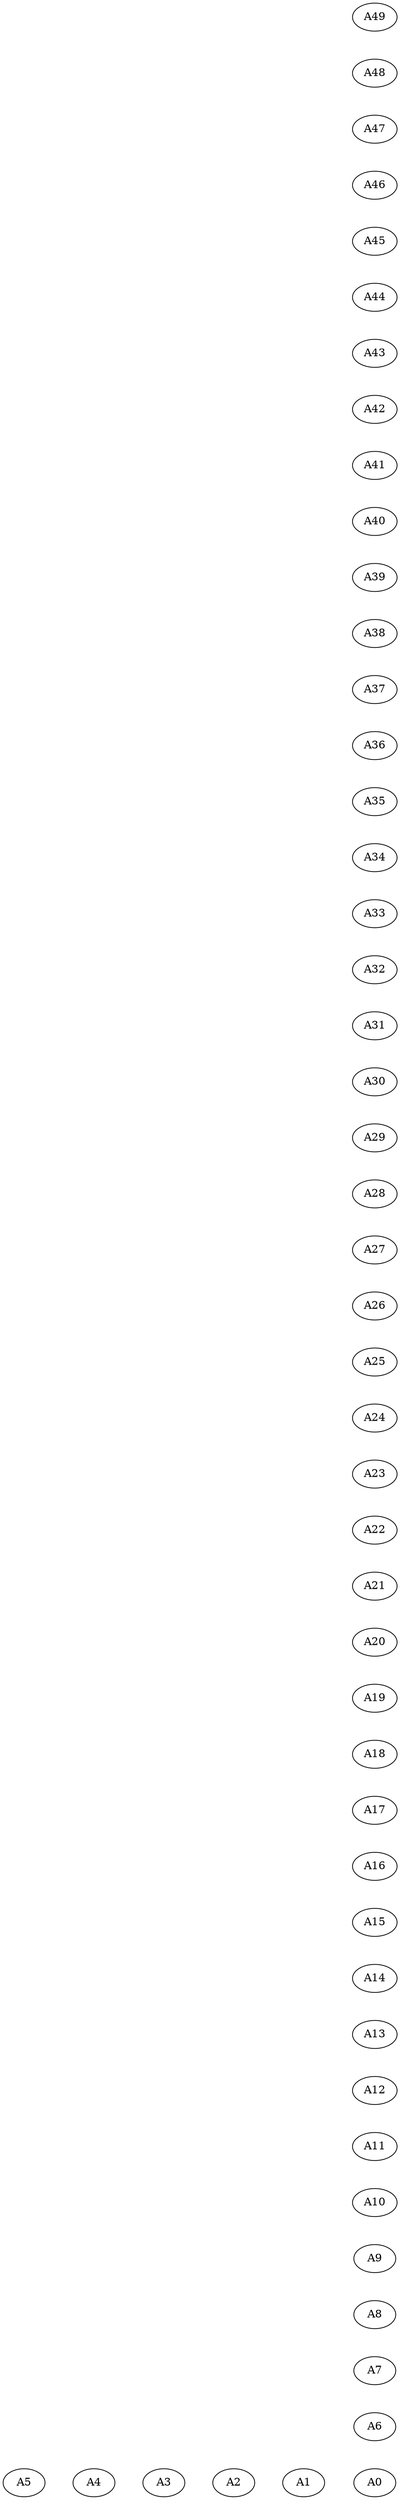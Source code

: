 digraph {
    nodesep=0.5
    rankdir=RL // グラフ全体を上から下（Top to Bottom）に設定
	A0; A1; A2; A3; A4; A5; A6; A7; A8; A9;
	A10; A11; A12; A13; A14; A15; A16; A17; A18; A19;
	A20; A21; A22; A23; A24; A25; A26; A27; A28; A29;
	A30; A31; A32; A33; A34; A35; A36; A37; A38; A39;
	A40; A41; A42; A43; A44; A45; A46; A47; A48; A49;
	A0 -> A1 -> A2 -> A3 -> A4 -> A5 [style=invis];
    // ノードの定義（自然な順番で定義）
    // 横方向に同じランクを配置
}

